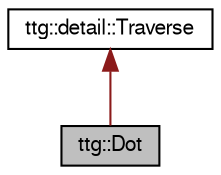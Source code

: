digraph "ttg::Dot"
{
 // LATEX_PDF_SIZE
  edge [fontname="FreeSans",fontsize="10",labelfontname="FreeSans",labelfontsize="10"];
  node [fontname="FreeSans",fontsize="10",shape=record];
  Node1 [label="ttg::Dot",height=0.2,width=0.4,color="black", fillcolor="grey75", style="filled", fontcolor="black",tooltip="Prints the graph to a std::string in the format understood by GraphViz's dot program."];
  Node2 -> Node1 [dir="back",color="firebrick4",fontsize="10",style="solid",fontname="FreeSans"];
  Node2 [label="ttg::detail::Traverse",height=0.2,width=0.4,color="black", fillcolor="white", style="filled",URL="$classttg_1_1detail_1_1_traverse.html",tooltip="Traverses a graph of TTs in depth-first manner following out edges."];
}
